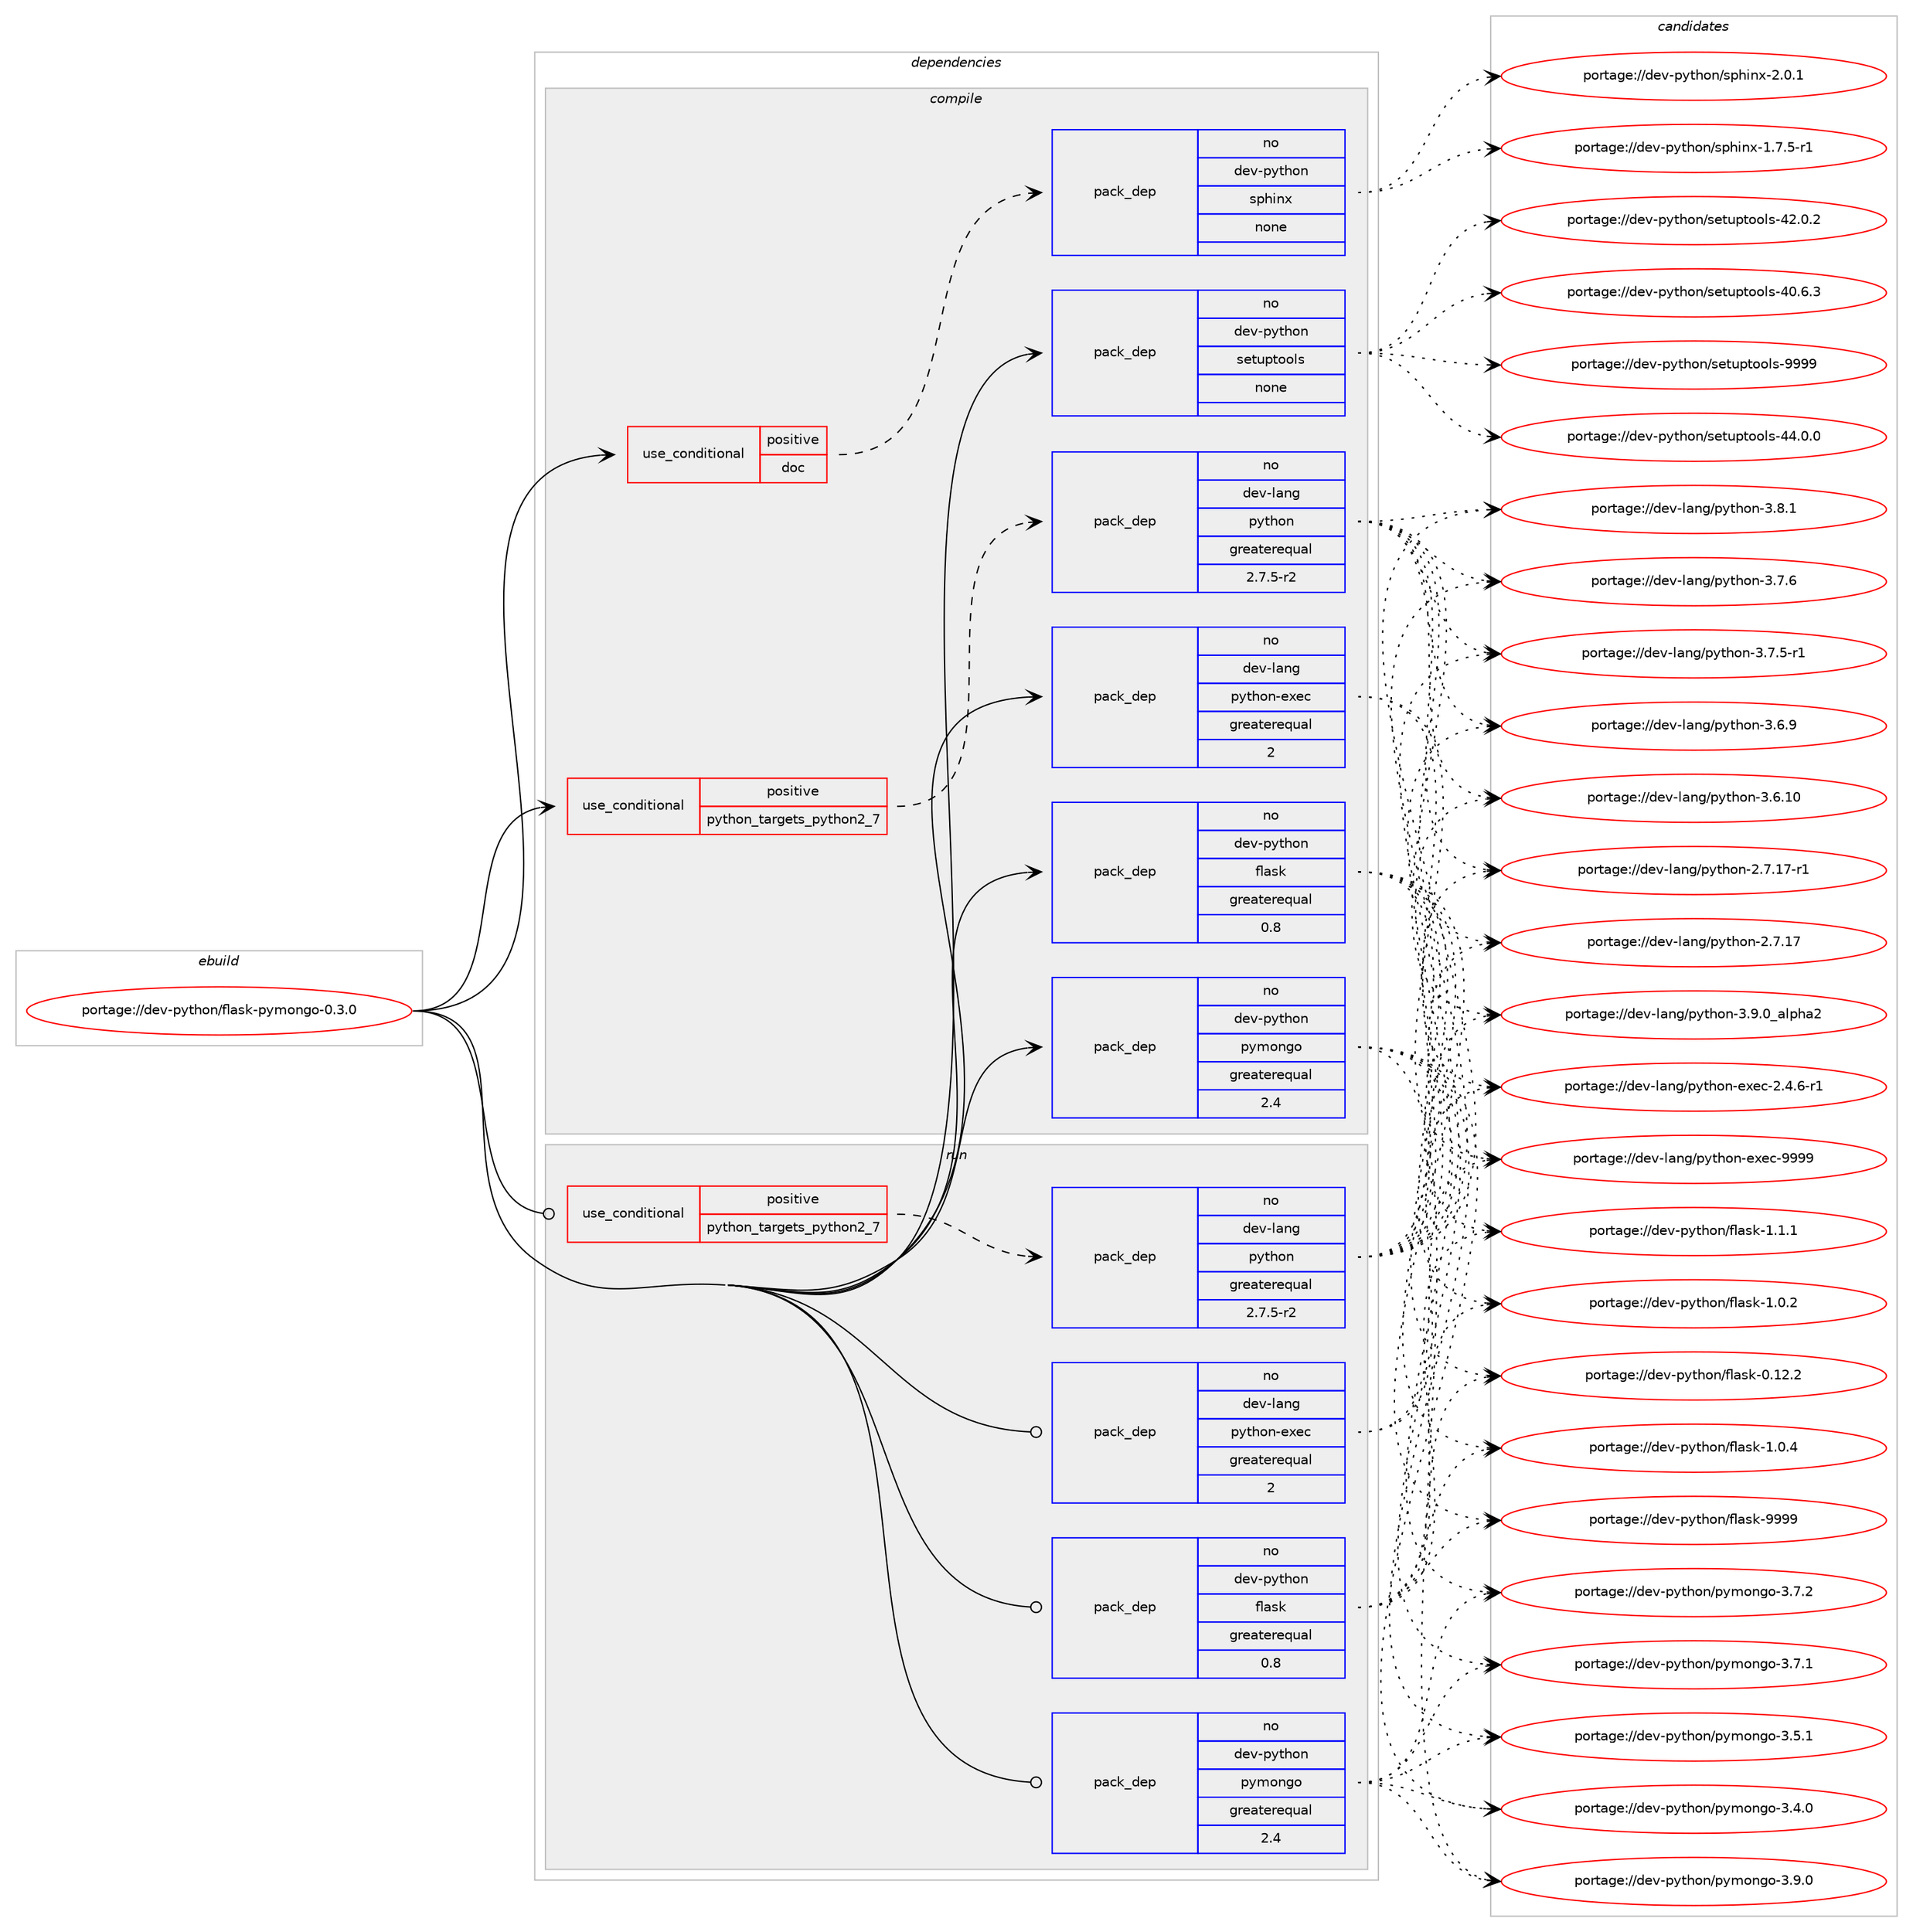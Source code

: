 digraph prolog {

# *************
# Graph options
# *************

newrank=true;
concentrate=true;
compound=true;
graph [rankdir=LR,fontname=Helvetica,fontsize=10,ranksep=1.5];#, ranksep=2.5, nodesep=0.2];
edge  [arrowhead=vee];
node  [fontname=Helvetica,fontsize=10];

# **********
# The ebuild
# **********

subgraph cluster_leftcol {
color=gray;
rank=same;
label=<<i>ebuild</i>>;
id [label="portage://dev-python/flask-pymongo-0.3.0", color=red, width=4, href="../dev-python/flask-pymongo-0.3.0.svg"];
}

# ****************
# The dependencies
# ****************

subgraph cluster_midcol {
color=gray;
label=<<i>dependencies</i>>;
subgraph cluster_compile {
fillcolor="#eeeeee";
style=filled;
label=<<i>compile</i>>;
subgraph cond115778 {
dependency460496 [label=<<TABLE BORDER="0" CELLBORDER="1" CELLSPACING="0" CELLPADDING="4"><TR><TD ROWSPAN="3" CELLPADDING="10">use_conditional</TD></TR><TR><TD>positive</TD></TR><TR><TD>doc</TD></TR></TABLE>>, shape=none, color=red];
subgraph pack339728 {
dependency460497 [label=<<TABLE BORDER="0" CELLBORDER="1" CELLSPACING="0" CELLPADDING="4" WIDTH="220"><TR><TD ROWSPAN="6" CELLPADDING="30">pack_dep</TD></TR><TR><TD WIDTH="110">no</TD></TR><TR><TD>dev-python</TD></TR><TR><TD>sphinx</TD></TR><TR><TD>none</TD></TR><TR><TD></TD></TR></TABLE>>, shape=none, color=blue];
}
dependency460496:e -> dependency460497:w [weight=20,style="dashed",arrowhead="vee"];
}
id:e -> dependency460496:w [weight=20,style="solid",arrowhead="vee"];
subgraph cond115779 {
dependency460498 [label=<<TABLE BORDER="0" CELLBORDER="1" CELLSPACING="0" CELLPADDING="4"><TR><TD ROWSPAN="3" CELLPADDING="10">use_conditional</TD></TR><TR><TD>positive</TD></TR><TR><TD>python_targets_python2_7</TD></TR></TABLE>>, shape=none, color=red];
subgraph pack339729 {
dependency460499 [label=<<TABLE BORDER="0" CELLBORDER="1" CELLSPACING="0" CELLPADDING="4" WIDTH="220"><TR><TD ROWSPAN="6" CELLPADDING="30">pack_dep</TD></TR><TR><TD WIDTH="110">no</TD></TR><TR><TD>dev-lang</TD></TR><TR><TD>python</TD></TR><TR><TD>greaterequal</TD></TR><TR><TD>2.7.5-r2</TD></TR></TABLE>>, shape=none, color=blue];
}
dependency460498:e -> dependency460499:w [weight=20,style="dashed",arrowhead="vee"];
}
id:e -> dependency460498:w [weight=20,style="solid",arrowhead="vee"];
subgraph pack339730 {
dependency460500 [label=<<TABLE BORDER="0" CELLBORDER="1" CELLSPACING="0" CELLPADDING="4" WIDTH="220"><TR><TD ROWSPAN="6" CELLPADDING="30">pack_dep</TD></TR><TR><TD WIDTH="110">no</TD></TR><TR><TD>dev-lang</TD></TR><TR><TD>python-exec</TD></TR><TR><TD>greaterequal</TD></TR><TR><TD>2</TD></TR></TABLE>>, shape=none, color=blue];
}
id:e -> dependency460500:w [weight=20,style="solid",arrowhead="vee"];
subgraph pack339731 {
dependency460501 [label=<<TABLE BORDER="0" CELLBORDER="1" CELLSPACING="0" CELLPADDING="4" WIDTH="220"><TR><TD ROWSPAN="6" CELLPADDING="30">pack_dep</TD></TR><TR><TD WIDTH="110">no</TD></TR><TR><TD>dev-python</TD></TR><TR><TD>flask</TD></TR><TR><TD>greaterequal</TD></TR><TR><TD>0.8</TD></TR></TABLE>>, shape=none, color=blue];
}
id:e -> dependency460501:w [weight=20,style="solid",arrowhead="vee"];
subgraph pack339732 {
dependency460502 [label=<<TABLE BORDER="0" CELLBORDER="1" CELLSPACING="0" CELLPADDING="4" WIDTH="220"><TR><TD ROWSPAN="6" CELLPADDING="30">pack_dep</TD></TR><TR><TD WIDTH="110">no</TD></TR><TR><TD>dev-python</TD></TR><TR><TD>pymongo</TD></TR><TR><TD>greaterequal</TD></TR><TR><TD>2.4</TD></TR></TABLE>>, shape=none, color=blue];
}
id:e -> dependency460502:w [weight=20,style="solid",arrowhead="vee"];
subgraph pack339733 {
dependency460503 [label=<<TABLE BORDER="0" CELLBORDER="1" CELLSPACING="0" CELLPADDING="4" WIDTH="220"><TR><TD ROWSPAN="6" CELLPADDING="30">pack_dep</TD></TR><TR><TD WIDTH="110">no</TD></TR><TR><TD>dev-python</TD></TR><TR><TD>setuptools</TD></TR><TR><TD>none</TD></TR><TR><TD></TD></TR></TABLE>>, shape=none, color=blue];
}
id:e -> dependency460503:w [weight=20,style="solid",arrowhead="vee"];
}
subgraph cluster_compileandrun {
fillcolor="#eeeeee";
style=filled;
label=<<i>compile and run</i>>;
}
subgraph cluster_run {
fillcolor="#eeeeee";
style=filled;
label=<<i>run</i>>;
subgraph cond115780 {
dependency460504 [label=<<TABLE BORDER="0" CELLBORDER="1" CELLSPACING="0" CELLPADDING="4"><TR><TD ROWSPAN="3" CELLPADDING="10">use_conditional</TD></TR><TR><TD>positive</TD></TR><TR><TD>python_targets_python2_7</TD></TR></TABLE>>, shape=none, color=red];
subgraph pack339734 {
dependency460505 [label=<<TABLE BORDER="0" CELLBORDER="1" CELLSPACING="0" CELLPADDING="4" WIDTH="220"><TR><TD ROWSPAN="6" CELLPADDING="30">pack_dep</TD></TR><TR><TD WIDTH="110">no</TD></TR><TR><TD>dev-lang</TD></TR><TR><TD>python</TD></TR><TR><TD>greaterequal</TD></TR><TR><TD>2.7.5-r2</TD></TR></TABLE>>, shape=none, color=blue];
}
dependency460504:e -> dependency460505:w [weight=20,style="dashed",arrowhead="vee"];
}
id:e -> dependency460504:w [weight=20,style="solid",arrowhead="odot"];
subgraph pack339735 {
dependency460506 [label=<<TABLE BORDER="0" CELLBORDER="1" CELLSPACING="0" CELLPADDING="4" WIDTH="220"><TR><TD ROWSPAN="6" CELLPADDING="30">pack_dep</TD></TR><TR><TD WIDTH="110">no</TD></TR><TR><TD>dev-lang</TD></TR><TR><TD>python-exec</TD></TR><TR><TD>greaterequal</TD></TR><TR><TD>2</TD></TR></TABLE>>, shape=none, color=blue];
}
id:e -> dependency460506:w [weight=20,style="solid",arrowhead="odot"];
subgraph pack339736 {
dependency460507 [label=<<TABLE BORDER="0" CELLBORDER="1" CELLSPACING="0" CELLPADDING="4" WIDTH="220"><TR><TD ROWSPAN="6" CELLPADDING="30">pack_dep</TD></TR><TR><TD WIDTH="110">no</TD></TR><TR><TD>dev-python</TD></TR><TR><TD>flask</TD></TR><TR><TD>greaterequal</TD></TR><TR><TD>0.8</TD></TR></TABLE>>, shape=none, color=blue];
}
id:e -> dependency460507:w [weight=20,style="solid",arrowhead="odot"];
subgraph pack339737 {
dependency460508 [label=<<TABLE BORDER="0" CELLBORDER="1" CELLSPACING="0" CELLPADDING="4" WIDTH="220"><TR><TD ROWSPAN="6" CELLPADDING="30">pack_dep</TD></TR><TR><TD WIDTH="110">no</TD></TR><TR><TD>dev-python</TD></TR><TR><TD>pymongo</TD></TR><TR><TD>greaterequal</TD></TR><TR><TD>2.4</TD></TR></TABLE>>, shape=none, color=blue];
}
id:e -> dependency460508:w [weight=20,style="solid",arrowhead="odot"];
}
}

# **************
# The candidates
# **************

subgraph cluster_choices {
rank=same;
color=gray;
label=<<i>candidates</i>>;

subgraph choice339728 {
color=black;
nodesep=1;
choice1001011184511212111610411111047115112104105110120455046484649 [label="portage://dev-python/sphinx-2.0.1", color=red, width=4,href="../dev-python/sphinx-2.0.1.svg"];
choice10010111845112121116104111110471151121041051101204549465546534511449 [label="portage://dev-python/sphinx-1.7.5-r1", color=red, width=4,href="../dev-python/sphinx-1.7.5-r1.svg"];
dependency460497:e -> choice1001011184511212111610411111047115112104105110120455046484649:w [style=dotted,weight="100"];
dependency460497:e -> choice10010111845112121116104111110471151121041051101204549465546534511449:w [style=dotted,weight="100"];
}
subgraph choice339729 {
color=black;
nodesep=1;
choice10010111845108971101034711212111610411111045514657464895971081121049750 [label="portage://dev-lang/python-3.9.0_alpha2", color=red, width=4,href="../dev-lang/python-3.9.0_alpha2.svg"];
choice100101118451089711010347112121116104111110455146564649 [label="portage://dev-lang/python-3.8.1", color=red, width=4,href="../dev-lang/python-3.8.1.svg"];
choice100101118451089711010347112121116104111110455146554654 [label="portage://dev-lang/python-3.7.6", color=red, width=4,href="../dev-lang/python-3.7.6.svg"];
choice1001011184510897110103471121211161041111104551465546534511449 [label="portage://dev-lang/python-3.7.5-r1", color=red, width=4,href="../dev-lang/python-3.7.5-r1.svg"];
choice100101118451089711010347112121116104111110455146544657 [label="portage://dev-lang/python-3.6.9", color=red, width=4,href="../dev-lang/python-3.6.9.svg"];
choice10010111845108971101034711212111610411111045514654464948 [label="portage://dev-lang/python-3.6.10", color=red, width=4,href="../dev-lang/python-3.6.10.svg"];
choice100101118451089711010347112121116104111110455046554649554511449 [label="portage://dev-lang/python-2.7.17-r1", color=red, width=4,href="../dev-lang/python-2.7.17-r1.svg"];
choice10010111845108971101034711212111610411111045504655464955 [label="portage://dev-lang/python-2.7.17", color=red, width=4,href="../dev-lang/python-2.7.17.svg"];
dependency460499:e -> choice10010111845108971101034711212111610411111045514657464895971081121049750:w [style=dotted,weight="100"];
dependency460499:e -> choice100101118451089711010347112121116104111110455146564649:w [style=dotted,weight="100"];
dependency460499:e -> choice100101118451089711010347112121116104111110455146554654:w [style=dotted,weight="100"];
dependency460499:e -> choice1001011184510897110103471121211161041111104551465546534511449:w [style=dotted,weight="100"];
dependency460499:e -> choice100101118451089711010347112121116104111110455146544657:w [style=dotted,weight="100"];
dependency460499:e -> choice10010111845108971101034711212111610411111045514654464948:w [style=dotted,weight="100"];
dependency460499:e -> choice100101118451089711010347112121116104111110455046554649554511449:w [style=dotted,weight="100"];
dependency460499:e -> choice10010111845108971101034711212111610411111045504655464955:w [style=dotted,weight="100"];
}
subgraph choice339730 {
color=black;
nodesep=1;
choice10010111845108971101034711212111610411111045101120101994557575757 [label="portage://dev-lang/python-exec-9999", color=red, width=4,href="../dev-lang/python-exec-9999.svg"];
choice10010111845108971101034711212111610411111045101120101994550465246544511449 [label="portage://dev-lang/python-exec-2.4.6-r1", color=red, width=4,href="../dev-lang/python-exec-2.4.6-r1.svg"];
dependency460500:e -> choice10010111845108971101034711212111610411111045101120101994557575757:w [style=dotted,weight="100"];
dependency460500:e -> choice10010111845108971101034711212111610411111045101120101994550465246544511449:w [style=dotted,weight="100"];
}
subgraph choice339731 {
color=black;
nodesep=1;
choice1001011184511212111610411111047102108971151074557575757 [label="portage://dev-python/flask-9999", color=red, width=4,href="../dev-python/flask-9999.svg"];
choice100101118451121211161041111104710210897115107454946494649 [label="portage://dev-python/flask-1.1.1", color=red, width=4,href="../dev-python/flask-1.1.1.svg"];
choice100101118451121211161041111104710210897115107454946484652 [label="portage://dev-python/flask-1.0.4", color=red, width=4,href="../dev-python/flask-1.0.4.svg"];
choice100101118451121211161041111104710210897115107454946484650 [label="portage://dev-python/flask-1.0.2", color=red, width=4,href="../dev-python/flask-1.0.2.svg"];
choice10010111845112121116104111110471021089711510745484649504650 [label="portage://dev-python/flask-0.12.2", color=red, width=4,href="../dev-python/flask-0.12.2.svg"];
dependency460501:e -> choice1001011184511212111610411111047102108971151074557575757:w [style=dotted,weight="100"];
dependency460501:e -> choice100101118451121211161041111104710210897115107454946494649:w [style=dotted,weight="100"];
dependency460501:e -> choice100101118451121211161041111104710210897115107454946484652:w [style=dotted,weight="100"];
dependency460501:e -> choice100101118451121211161041111104710210897115107454946484650:w [style=dotted,weight="100"];
dependency460501:e -> choice10010111845112121116104111110471021089711510745484649504650:w [style=dotted,weight="100"];
}
subgraph choice339732 {
color=black;
nodesep=1;
choice1001011184511212111610411111047112121109111110103111455146574648 [label="portage://dev-python/pymongo-3.9.0", color=red, width=4,href="../dev-python/pymongo-3.9.0.svg"];
choice1001011184511212111610411111047112121109111110103111455146554650 [label="portage://dev-python/pymongo-3.7.2", color=red, width=4,href="../dev-python/pymongo-3.7.2.svg"];
choice1001011184511212111610411111047112121109111110103111455146554649 [label="portage://dev-python/pymongo-3.7.1", color=red, width=4,href="../dev-python/pymongo-3.7.1.svg"];
choice1001011184511212111610411111047112121109111110103111455146534649 [label="portage://dev-python/pymongo-3.5.1", color=red, width=4,href="../dev-python/pymongo-3.5.1.svg"];
choice1001011184511212111610411111047112121109111110103111455146524648 [label="portage://dev-python/pymongo-3.4.0", color=red, width=4,href="../dev-python/pymongo-3.4.0.svg"];
dependency460502:e -> choice1001011184511212111610411111047112121109111110103111455146574648:w [style=dotted,weight="100"];
dependency460502:e -> choice1001011184511212111610411111047112121109111110103111455146554650:w [style=dotted,weight="100"];
dependency460502:e -> choice1001011184511212111610411111047112121109111110103111455146554649:w [style=dotted,weight="100"];
dependency460502:e -> choice1001011184511212111610411111047112121109111110103111455146534649:w [style=dotted,weight="100"];
dependency460502:e -> choice1001011184511212111610411111047112121109111110103111455146524648:w [style=dotted,weight="100"];
}
subgraph choice339733 {
color=black;
nodesep=1;
choice10010111845112121116104111110471151011161171121161111111081154557575757 [label="portage://dev-python/setuptools-9999", color=red, width=4,href="../dev-python/setuptools-9999.svg"];
choice100101118451121211161041111104711510111611711211611111110811545525246484648 [label="portage://dev-python/setuptools-44.0.0", color=red, width=4,href="../dev-python/setuptools-44.0.0.svg"];
choice100101118451121211161041111104711510111611711211611111110811545525046484650 [label="portage://dev-python/setuptools-42.0.2", color=red, width=4,href="../dev-python/setuptools-42.0.2.svg"];
choice100101118451121211161041111104711510111611711211611111110811545524846544651 [label="portage://dev-python/setuptools-40.6.3", color=red, width=4,href="../dev-python/setuptools-40.6.3.svg"];
dependency460503:e -> choice10010111845112121116104111110471151011161171121161111111081154557575757:w [style=dotted,weight="100"];
dependency460503:e -> choice100101118451121211161041111104711510111611711211611111110811545525246484648:w [style=dotted,weight="100"];
dependency460503:e -> choice100101118451121211161041111104711510111611711211611111110811545525046484650:w [style=dotted,weight="100"];
dependency460503:e -> choice100101118451121211161041111104711510111611711211611111110811545524846544651:w [style=dotted,weight="100"];
}
subgraph choice339734 {
color=black;
nodesep=1;
choice10010111845108971101034711212111610411111045514657464895971081121049750 [label="portage://dev-lang/python-3.9.0_alpha2", color=red, width=4,href="../dev-lang/python-3.9.0_alpha2.svg"];
choice100101118451089711010347112121116104111110455146564649 [label="portage://dev-lang/python-3.8.1", color=red, width=4,href="../dev-lang/python-3.8.1.svg"];
choice100101118451089711010347112121116104111110455146554654 [label="portage://dev-lang/python-3.7.6", color=red, width=4,href="../dev-lang/python-3.7.6.svg"];
choice1001011184510897110103471121211161041111104551465546534511449 [label="portage://dev-lang/python-3.7.5-r1", color=red, width=4,href="../dev-lang/python-3.7.5-r1.svg"];
choice100101118451089711010347112121116104111110455146544657 [label="portage://dev-lang/python-3.6.9", color=red, width=4,href="../dev-lang/python-3.6.9.svg"];
choice10010111845108971101034711212111610411111045514654464948 [label="portage://dev-lang/python-3.6.10", color=red, width=4,href="../dev-lang/python-3.6.10.svg"];
choice100101118451089711010347112121116104111110455046554649554511449 [label="portage://dev-lang/python-2.7.17-r1", color=red, width=4,href="../dev-lang/python-2.7.17-r1.svg"];
choice10010111845108971101034711212111610411111045504655464955 [label="portage://dev-lang/python-2.7.17", color=red, width=4,href="../dev-lang/python-2.7.17.svg"];
dependency460505:e -> choice10010111845108971101034711212111610411111045514657464895971081121049750:w [style=dotted,weight="100"];
dependency460505:e -> choice100101118451089711010347112121116104111110455146564649:w [style=dotted,weight="100"];
dependency460505:e -> choice100101118451089711010347112121116104111110455146554654:w [style=dotted,weight="100"];
dependency460505:e -> choice1001011184510897110103471121211161041111104551465546534511449:w [style=dotted,weight="100"];
dependency460505:e -> choice100101118451089711010347112121116104111110455146544657:w [style=dotted,weight="100"];
dependency460505:e -> choice10010111845108971101034711212111610411111045514654464948:w [style=dotted,weight="100"];
dependency460505:e -> choice100101118451089711010347112121116104111110455046554649554511449:w [style=dotted,weight="100"];
dependency460505:e -> choice10010111845108971101034711212111610411111045504655464955:w [style=dotted,weight="100"];
}
subgraph choice339735 {
color=black;
nodesep=1;
choice10010111845108971101034711212111610411111045101120101994557575757 [label="portage://dev-lang/python-exec-9999", color=red, width=4,href="../dev-lang/python-exec-9999.svg"];
choice10010111845108971101034711212111610411111045101120101994550465246544511449 [label="portage://dev-lang/python-exec-2.4.6-r1", color=red, width=4,href="../dev-lang/python-exec-2.4.6-r1.svg"];
dependency460506:e -> choice10010111845108971101034711212111610411111045101120101994557575757:w [style=dotted,weight="100"];
dependency460506:e -> choice10010111845108971101034711212111610411111045101120101994550465246544511449:w [style=dotted,weight="100"];
}
subgraph choice339736 {
color=black;
nodesep=1;
choice1001011184511212111610411111047102108971151074557575757 [label="portage://dev-python/flask-9999", color=red, width=4,href="../dev-python/flask-9999.svg"];
choice100101118451121211161041111104710210897115107454946494649 [label="portage://dev-python/flask-1.1.1", color=red, width=4,href="../dev-python/flask-1.1.1.svg"];
choice100101118451121211161041111104710210897115107454946484652 [label="portage://dev-python/flask-1.0.4", color=red, width=4,href="../dev-python/flask-1.0.4.svg"];
choice100101118451121211161041111104710210897115107454946484650 [label="portage://dev-python/flask-1.0.2", color=red, width=4,href="../dev-python/flask-1.0.2.svg"];
choice10010111845112121116104111110471021089711510745484649504650 [label="portage://dev-python/flask-0.12.2", color=red, width=4,href="../dev-python/flask-0.12.2.svg"];
dependency460507:e -> choice1001011184511212111610411111047102108971151074557575757:w [style=dotted,weight="100"];
dependency460507:e -> choice100101118451121211161041111104710210897115107454946494649:w [style=dotted,weight="100"];
dependency460507:e -> choice100101118451121211161041111104710210897115107454946484652:w [style=dotted,weight="100"];
dependency460507:e -> choice100101118451121211161041111104710210897115107454946484650:w [style=dotted,weight="100"];
dependency460507:e -> choice10010111845112121116104111110471021089711510745484649504650:w [style=dotted,weight="100"];
}
subgraph choice339737 {
color=black;
nodesep=1;
choice1001011184511212111610411111047112121109111110103111455146574648 [label="portage://dev-python/pymongo-3.9.0", color=red, width=4,href="../dev-python/pymongo-3.9.0.svg"];
choice1001011184511212111610411111047112121109111110103111455146554650 [label="portage://dev-python/pymongo-3.7.2", color=red, width=4,href="../dev-python/pymongo-3.7.2.svg"];
choice1001011184511212111610411111047112121109111110103111455146554649 [label="portage://dev-python/pymongo-3.7.1", color=red, width=4,href="../dev-python/pymongo-3.7.1.svg"];
choice1001011184511212111610411111047112121109111110103111455146534649 [label="portage://dev-python/pymongo-3.5.1", color=red, width=4,href="../dev-python/pymongo-3.5.1.svg"];
choice1001011184511212111610411111047112121109111110103111455146524648 [label="portage://dev-python/pymongo-3.4.0", color=red, width=4,href="../dev-python/pymongo-3.4.0.svg"];
dependency460508:e -> choice1001011184511212111610411111047112121109111110103111455146574648:w [style=dotted,weight="100"];
dependency460508:e -> choice1001011184511212111610411111047112121109111110103111455146554650:w [style=dotted,weight="100"];
dependency460508:e -> choice1001011184511212111610411111047112121109111110103111455146554649:w [style=dotted,weight="100"];
dependency460508:e -> choice1001011184511212111610411111047112121109111110103111455146534649:w [style=dotted,weight="100"];
dependency460508:e -> choice1001011184511212111610411111047112121109111110103111455146524648:w [style=dotted,weight="100"];
}
}

}
